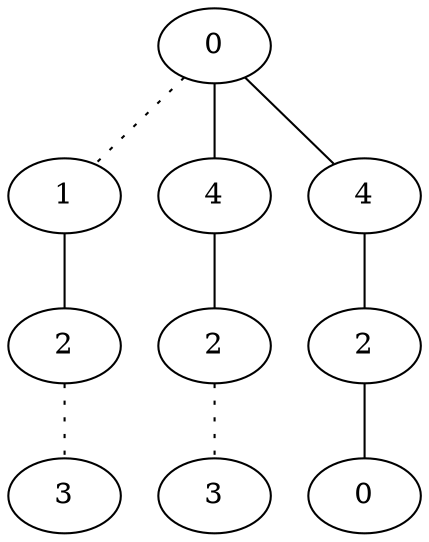 graph {
a0[label=0];
a1[label=1];
a2[label=2];
a3[label=3];
a4[label=4];
a5[label=2];
a6[label=3];
a7[label=4];
a8[label=2];
a9[label=0];
a0 -- a1 [style=dotted];
a0 -- a4;
a0 -- a7;
a1 -- a2;
a2 -- a3 [style=dotted];
a4 -- a5;
a5 -- a6 [style=dotted];
a7 -- a8;
a8 -- a9;
}
